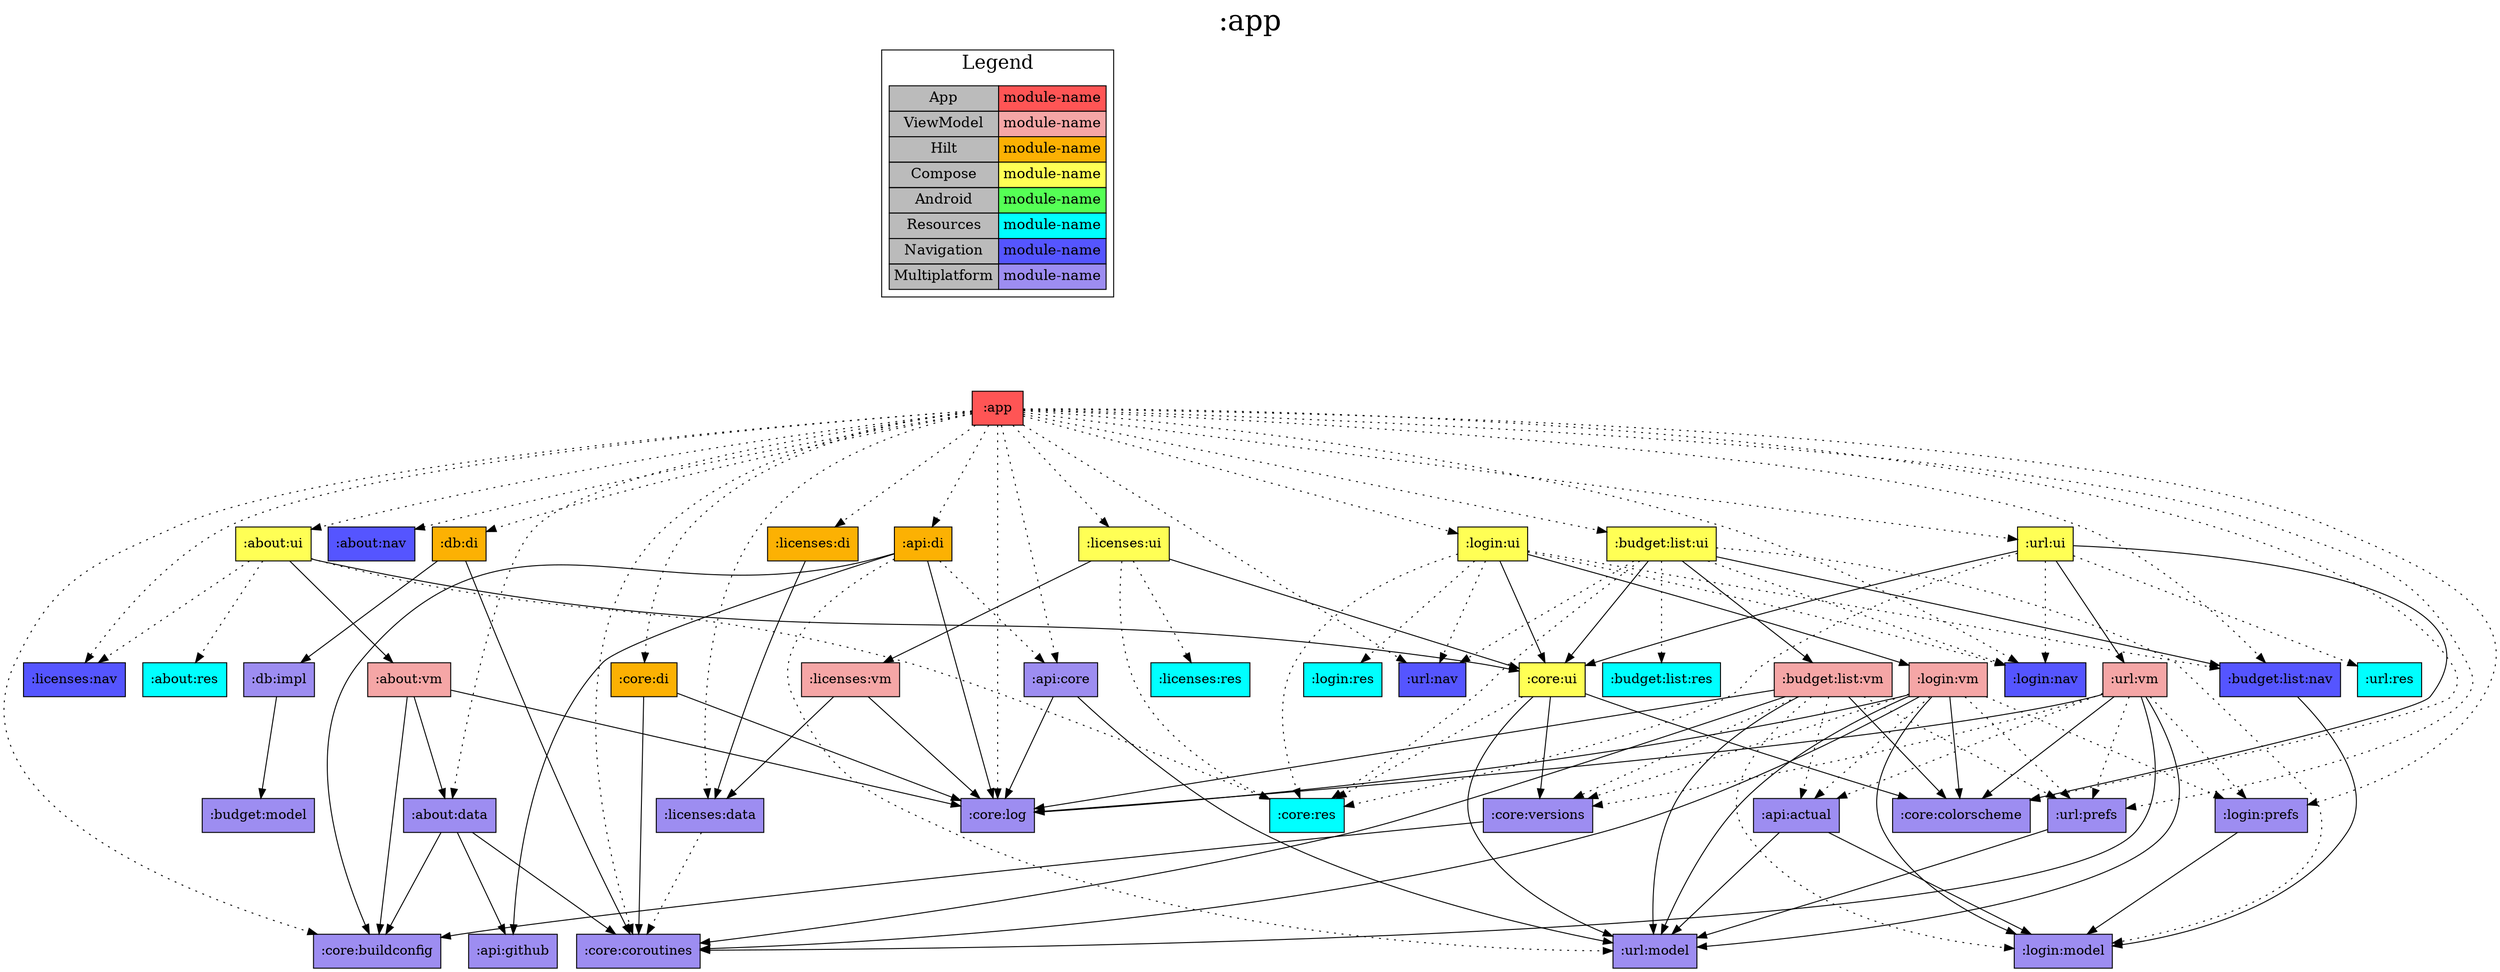 digraph {
edge ["dir"="forward"]
graph ["dpi"="100","label"=":app","labelloc"="t","fontsize"="30","ranksep"="1.5","rankdir"="TB"]
node ["style"="filled"]
":app" ["shape"="box","fillcolor"="#FF5555"]
":about:data" ["fillcolor"="#9D8DF1","shape"="box"]
":api:github" ["fillcolor"="#9D8DF1","shape"="box"]
":core:buildconfig" ["fillcolor"="#9D8DF1","shape"="box"]
":core:coroutines" ["fillcolor"="#9D8DF1","shape"="box"]
":about:nav" ["fillcolor"="#5555FF","shape"="box"]
":about:ui" ["fillcolor"="#FFFF55","shape"="box"]
":about:vm" ["fillcolor"="#F5A6A6","shape"="box"]
":core:log" ["fillcolor"="#9D8DF1","shape"="box"]
":core:ui" ["fillcolor"="#FFFF55","shape"="box"]
":core:colorscheme" ["fillcolor"="#9D8DF1","shape"="box"]
":core:versions" ["fillcolor"="#9D8DF1","shape"="box"]
":url:model" ["fillcolor"="#9D8DF1","shape"="box"]
":core:res" ["fillcolor"="#00FFFF","shape"="box"]
":about:res" ["fillcolor"="#00FFFF","shape"="box"]
":licenses:nav" ["fillcolor"="#5555FF","shape"="box"]
":api:core" ["fillcolor"="#9D8DF1","shape"="box"]
":api:di" ["fillcolor"="#FCB103","shape"="box"]
":budget:list:nav" ["fillcolor"="#5555FF","shape"="box"]
":login:model" ["fillcolor"="#9D8DF1","shape"="box"]
":budget:list:ui" ["fillcolor"="#FFFF55","shape"="box"]
":budget:list:vm" ["fillcolor"="#F5A6A6","shape"="box"]
":api:actual" ["fillcolor"="#9D8DF1","shape"="box"]
":url:prefs" ["fillcolor"="#9D8DF1","shape"="box"]
":budget:list:res" ["fillcolor"="#00FFFF","shape"="box"]
":login:nav" ["fillcolor"="#5555FF","shape"="box"]
":url:nav" ["fillcolor"="#5555FF","shape"="box"]
":core:di" ["fillcolor"="#FCB103","shape"="box"]
":db:di" ["fillcolor"="#FCB103","shape"="box"]
":db:impl" ["fillcolor"="#9D8DF1","shape"="box"]
":budget:model" ["fillcolor"="#9D8DF1","shape"="box"]
":licenses:data" ["fillcolor"="#9D8DF1","shape"="box"]
":licenses:di" ["fillcolor"="#FCB103","shape"="box"]
":licenses:ui" ["fillcolor"="#FFFF55","shape"="box"]
":licenses:vm" ["fillcolor"="#F5A6A6","shape"="box"]
":licenses:res" ["fillcolor"="#00FFFF","shape"="box"]
":login:prefs" ["fillcolor"="#9D8DF1","shape"="box"]
":login:ui" ["fillcolor"="#FFFF55","shape"="box"]
":login:vm" ["fillcolor"="#F5A6A6","shape"="box"]
":login:res" ["fillcolor"="#00FFFF","shape"="box"]
":url:ui" ["fillcolor"="#FFFF55","shape"="box"]
":url:vm" ["fillcolor"="#F5A6A6","shape"="box"]
":url:res" ["fillcolor"="#00FFFF","shape"="box"]
{
edge ["dir"="none"]
graph ["rank"="same"]
":app"
}
":app" -> ":about:data" ["style"="dotted"]
":app" -> ":about:nav" ["style"="dotted"]
":app" -> ":about:ui" ["style"="dotted"]
":app" -> ":api:core" ["style"="dotted"]
":app" -> ":api:di" ["style"="dotted"]
":app" -> ":budget:list:nav" ["style"="dotted"]
":app" -> ":budget:list:ui" ["style"="dotted"]
":app" -> ":core:buildconfig" ["style"="dotted"]
":app" -> ":core:colorscheme" ["style"="dotted"]
":app" -> ":core:coroutines" ["style"="dotted"]
":app" -> ":core:di" ["style"="dotted"]
":app" -> ":core:log" ["style"="dotted"]
":app" -> ":db:di" ["style"="dotted"]
":app" -> ":licenses:data" ["style"="dotted"]
":app" -> ":licenses:di" ["style"="dotted"]
":app" -> ":licenses:nav" ["style"="dotted"]
":app" -> ":licenses:ui" ["style"="dotted"]
":app" -> ":login:nav" ["style"="dotted"]
":app" -> ":login:prefs" ["style"="dotted"]
":app" -> ":login:ui" ["style"="dotted"]
":app" -> ":url:nav" ["style"="dotted"]
":app" -> ":url:prefs" ["style"="dotted"]
":app" -> ":url:ui" ["style"="dotted"]
":about:data" -> ":api:github"
":about:data" -> ":core:buildconfig"
":about:data" -> ":core:coroutines"
":about:ui" -> ":about:vm"
":about:ui" -> ":core:ui"
":about:ui" -> ":about:res" ["style"="dotted"]
":about:ui" -> ":core:res" ["style"="dotted"]
":about:ui" -> ":licenses:nav" ["style"="dotted"]
":about:vm" -> ":about:data"
":about:vm" -> ":core:buildconfig"
":about:vm" -> ":core:log"
":core:ui" -> ":core:colorscheme"
":core:ui" -> ":core:versions"
":core:ui" -> ":url:model"
":core:ui" -> ":core:res" ["style"="dotted"]
":core:versions" -> ":core:buildconfig"
":api:core" -> ":core:log"
":api:core" -> ":url:model"
":api:di" -> ":api:github"
":api:di" -> ":core:buildconfig"
":api:di" -> ":core:log"
":api:di" -> ":api:core" ["style"="dotted"]
":api:di" -> ":url:model" ["style"="dotted"]
":budget:list:nav" -> ":login:model"
":budget:list:ui" -> ":budget:list:nav"
":budget:list:ui" -> ":budget:list:vm"
":budget:list:ui" -> ":core:ui"
":budget:list:ui" -> ":budget:list:res" ["style"="dotted"]
":budget:list:ui" -> ":core:res" ["style"="dotted"]
":budget:list:ui" -> ":login:model" ["style"="dotted"]
":budget:list:ui" -> ":login:nav" ["style"="dotted"]
":budget:list:ui" -> ":url:nav" ["style"="dotted"]
":budget:list:vm" -> ":core:colorscheme"
":budget:list:vm" -> ":core:coroutines"
":budget:list:vm" -> ":core:log"
":budget:list:vm" -> ":url:model"
":budget:list:vm" -> ":api:actual" ["style"="dotted"]
":budget:list:vm" -> ":core:versions" ["style"="dotted"]
":budget:list:vm" -> ":login:model" ["style"="dotted"]
":budget:list:vm" -> ":url:prefs" ["style"="dotted"]
":api:actual" -> ":login:model"
":api:actual" -> ":url:model"
":url:prefs" -> ":url:model"
":core:di" -> ":core:coroutines"
":core:di" -> ":core:log"
":db:di" -> ":core:coroutines"
":db:di" -> ":db:impl"
":db:impl" -> ":budget:model"
":licenses:data" -> ":core:coroutines" ["style"="dotted"]
":licenses:di" -> ":licenses:data"
":licenses:ui" -> ":core:ui"
":licenses:ui" -> ":licenses:vm"
":licenses:ui" -> ":core:res" ["style"="dotted"]
":licenses:ui" -> ":licenses:res" ["style"="dotted"]
":licenses:vm" -> ":core:log"
":licenses:vm" -> ":licenses:data"
":login:prefs" -> ":login:model"
":login:ui" -> ":core:ui"
":login:ui" -> ":login:vm"
":login:ui" -> ":budget:list:nav" ["style"="dotted"]
":login:ui" -> ":core:res" ["style"="dotted"]
":login:ui" -> ":login:nav" ["style"="dotted"]
":login:ui" -> ":login:res" ["style"="dotted"]
":login:ui" -> ":url:nav" ["style"="dotted"]
":login:vm" -> ":core:colorscheme"
":login:vm" -> ":core:coroutines"
":login:vm" -> ":core:log"
":login:vm" -> ":login:model"
":login:vm" -> ":url:model"
":login:vm" -> ":api:actual" ["style"="dotted"]
":login:vm" -> ":core:versions" ["style"="dotted"]
":login:vm" -> ":login:prefs" ["style"="dotted"]
":login:vm" -> ":url:prefs" ["style"="dotted"]
":url:ui" -> ":core:colorscheme"
":url:ui" -> ":core:ui"
":url:ui" -> ":url:vm"
":url:ui" -> ":core:res" ["style"="dotted"]
":url:ui" -> ":login:nav" ["style"="dotted"]
":url:ui" -> ":url:res" ["style"="dotted"]
":url:vm" -> ":core:colorscheme"
":url:vm" -> ":core:coroutines"
":url:vm" -> ":core:log"
":url:vm" -> ":url:model"
":url:vm" -> ":api:actual" ["style"="dotted"]
":url:vm" -> ":core:versions" ["style"="dotted"]
":url:vm" -> ":login:prefs" ["style"="dotted"]
":url:vm" -> ":url:prefs" ["style"="dotted"]
subgraph "cluster_legend" {
edge ["dir"="none"]
graph ["label"="Legend","fontsize"="20"]
"Legend" ["style"="filled","fillcolor"="#bbbbbb","shape"="none","margin"="0","fontsize"="15","label"=<
<TABLE BORDER="0" CELLBORDER="1" CELLSPACING="0" CELLPADDING="4">
<TR><TD>App</TD><TD BGCOLOR="#FF5555">module-name</TD></TR>
<TR><TD>ViewModel</TD><TD BGCOLOR="#F5A6A6">module-name</TD></TR>
<TR><TD>Hilt</TD><TD BGCOLOR="#FCB103">module-name</TD></TR>
<TR><TD>Compose</TD><TD BGCOLOR="#FFFF55">module-name</TD></TR>
<TR><TD>Android</TD><TD BGCOLOR="#55FF55">module-name</TD></TR>
<TR><TD>Resources</TD><TD BGCOLOR="#00FFFF">module-name</TD></TR>
<TR><TD>Navigation</TD><TD BGCOLOR="#5555FF">module-name</TD></TR>
<TR><TD>Multiplatform</TD><TD BGCOLOR="#9D8DF1">module-name</TD></TR>
</TABLE>
>]
} -> ":app" ["style"="invis"]
}